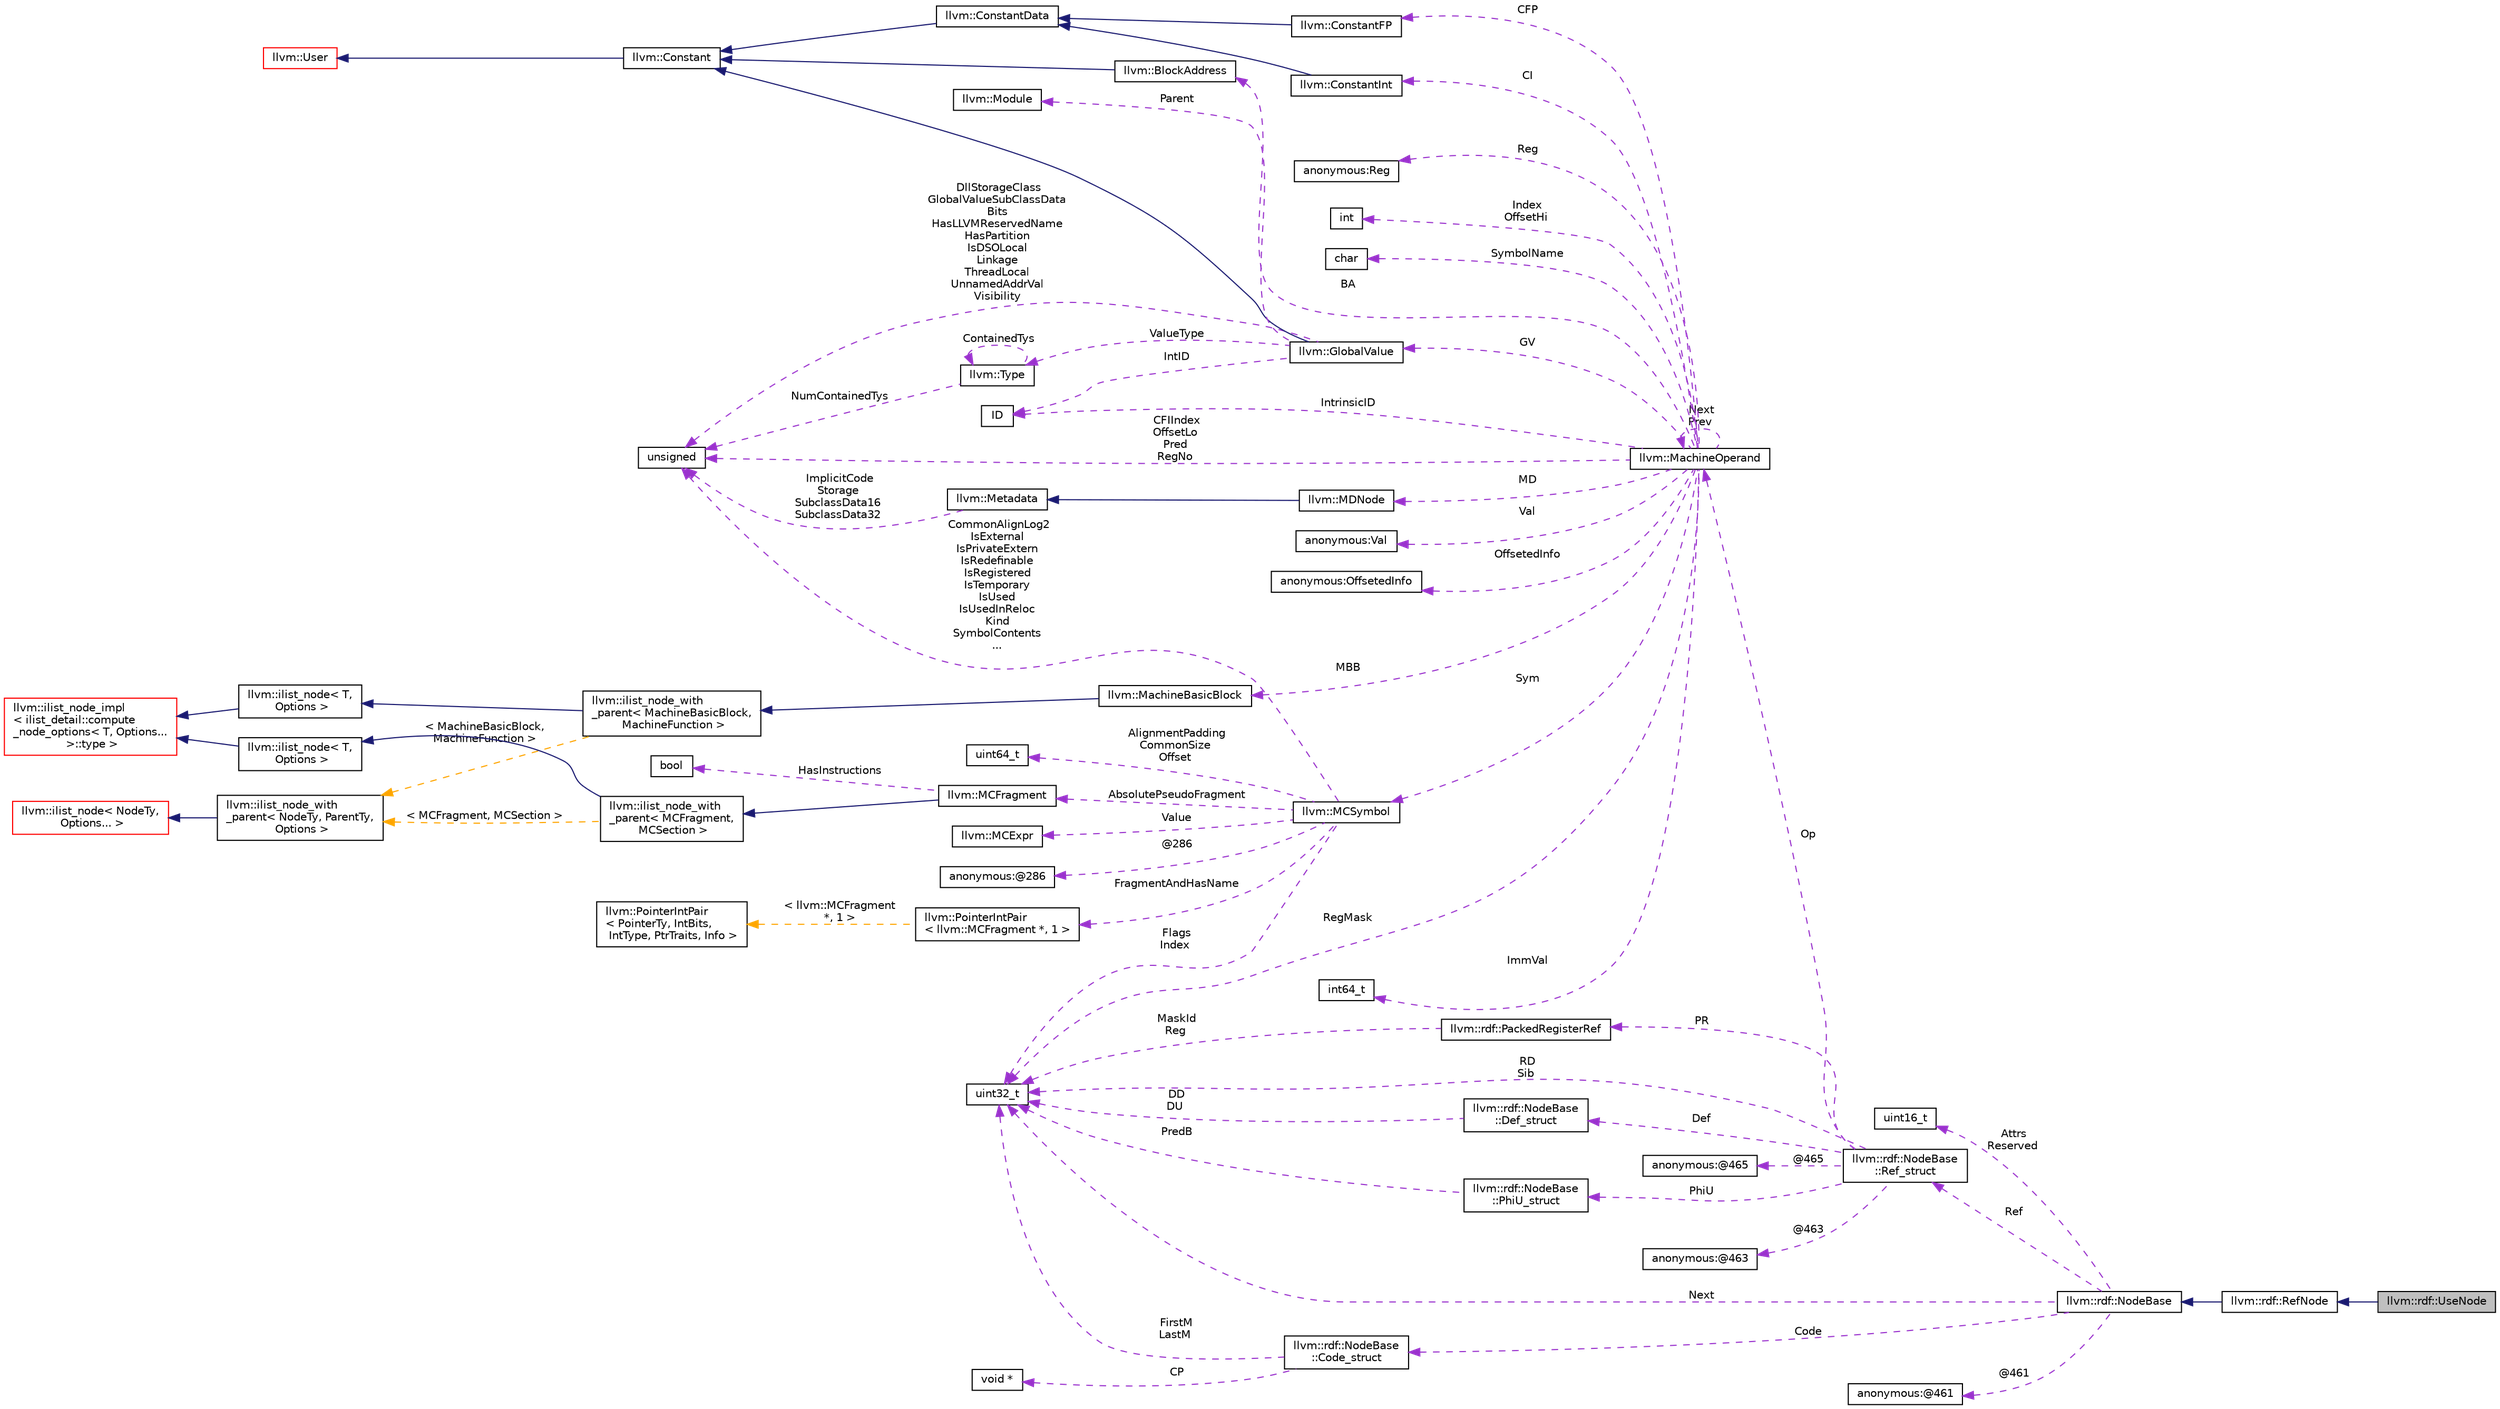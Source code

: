 digraph "llvm::rdf::UseNode"
{
 // LATEX_PDF_SIZE
  bgcolor="transparent";
  edge [fontname="Helvetica",fontsize="10",labelfontname="Helvetica",labelfontsize="10"];
  node [fontname="Helvetica",fontsize="10",shape="box"];
  rankdir="LR";
  Node1 [label="llvm::rdf::UseNode",height=0.2,width=0.4,color="black", fillcolor="grey75", style="filled", fontcolor="black",tooltip=" "];
  Node2 -> Node1 [dir="back",color="midnightblue",fontsize="10",style="solid",fontname="Helvetica"];
  Node2 [label="llvm::rdf::RefNode",height=0.2,width=0.4,color="black",URL="$structllvm_1_1rdf_1_1RefNode.html",tooltip=" "];
  Node3 -> Node2 [dir="back",color="midnightblue",fontsize="10",style="solid",fontname="Helvetica"];
  Node3 [label="llvm::rdf::NodeBase",height=0.2,width=0.4,color="black",URL="$structllvm_1_1rdf_1_1NodeBase.html",tooltip=" "];
  Node4 -> Node3 [dir="back",color="darkorchid3",fontsize="10",style="dashed",label=" Attrs\nReserved" ,fontname="Helvetica"];
  Node4 [label="uint16_t",height=0.2,width=0.4,color="black",tooltip=" "];
  Node5 -> Node3 [dir="back",color="darkorchid3",fontsize="10",style="dashed",label=" Next" ,fontname="Helvetica"];
  Node5 [label="uint32_t",height=0.2,width=0.4,color="black",URL="$classuint32__t.html",tooltip=" "];
  Node6 -> Node3 [dir="back",color="darkorchid3",fontsize="10",style="dashed",label=" Ref" ,fontname="Helvetica"];
  Node6 [label="llvm::rdf::NodeBase\l::Ref_struct",height=0.2,width=0.4,color="black",URL="$structllvm_1_1rdf_1_1NodeBase_1_1Ref__struct.html",tooltip=" "];
  Node5 -> Node6 [dir="back",color="darkorchid3",fontsize="10",style="dashed",label=" RD\nSib" ,fontname="Helvetica"];
  Node7 -> Node6 [dir="back",color="darkorchid3",fontsize="10",style="dashed",label=" Def" ,fontname="Helvetica"];
  Node7 [label="llvm::rdf::NodeBase\l::Def_struct",height=0.2,width=0.4,color="black",URL="$structllvm_1_1rdf_1_1NodeBase_1_1Def__struct.html",tooltip=" "];
  Node5 -> Node7 [dir="back",color="darkorchid3",fontsize="10",style="dashed",label=" DD\nDU" ,fontname="Helvetica"];
  Node8 -> Node6 [dir="back",color="darkorchid3",fontsize="10",style="dashed",label=" PhiU" ,fontname="Helvetica"];
  Node8 [label="llvm::rdf::NodeBase\l::PhiU_struct",height=0.2,width=0.4,color="black",URL="$structllvm_1_1rdf_1_1NodeBase_1_1PhiU__struct.html",tooltip=" "];
  Node5 -> Node8 [dir="back",color="darkorchid3",fontsize="10",style="dashed",label=" PredB" ,fontname="Helvetica"];
  Node9 -> Node6 [dir="back",color="darkorchid3",fontsize="10",style="dashed",label=" @463" ,fontname="Helvetica"];
  Node9 [label="anonymous:@463",height=0.2,width=0.4,color="black",tooltip=" "];
  Node10 -> Node6 [dir="back",color="darkorchid3",fontsize="10",style="dashed",label=" Op" ,fontname="Helvetica"];
  Node10 [label="llvm::MachineOperand",height=0.2,width=0.4,color="black",URL="$classllvm_1_1MachineOperand.html",tooltip="MachineOperand class - Representation of each machine instruction operand."];
  Node11 -> Node10 [dir="back",color="darkorchid3",fontsize="10",style="dashed",label=" CFIIndex\nOffsetLo\nPred\nRegNo" ,fontname="Helvetica"];
  Node11 [label="unsigned",height=0.2,width=0.4,color="black",URL="$classunsigned.html",tooltip=" "];
  Node12 -> Node10 [dir="back",color="darkorchid3",fontsize="10",style="dashed",label=" MBB" ,fontname="Helvetica"];
  Node12 [label="llvm::MachineBasicBlock",height=0.2,width=0.4,color="black",URL="$classllvm_1_1MachineBasicBlock.html",tooltip=" "];
  Node13 -> Node12 [dir="back",color="midnightblue",fontsize="10",style="solid",fontname="Helvetica"];
  Node13 [label="llvm::ilist_node_with\l_parent\< MachineBasicBlock,\l MachineFunction \>",height=0.2,width=0.4,color="black",URL="$classllvm_1_1ilist__node__with__parent.html",tooltip=" "];
  Node14 -> Node13 [dir="back",color="midnightblue",fontsize="10",style="solid",fontname="Helvetica"];
  Node14 [label="llvm::ilist_node\< T,\l Options \>",height=0.2,width=0.4,color="black",URL="$classllvm_1_1ilist__node.html",tooltip=" "];
  Node15 -> Node14 [dir="back",color="midnightblue",fontsize="10",style="solid",fontname="Helvetica"];
  Node15 [label="llvm::ilist_node_impl\l\< ilist_detail::compute\l_node_options\< T, Options...\l \>::type \>",height=0.2,width=0.4,color="red",URL="$classllvm_1_1ilist__node__impl.html",tooltip=" "];
  Node18 -> Node13 [dir="back",color="orange",fontsize="10",style="dashed",label=" \< MachineBasicBlock,\l MachineFunction \>" ,fontname="Helvetica"];
  Node18 [label="llvm::ilist_node_with\l_parent\< NodeTy, ParentTy,\l Options \>",height=0.2,width=0.4,color="black",URL="$classllvm_1_1ilist__node__with__parent.html",tooltip="An ilist node that can access its parent list."];
  Node19 -> Node18 [dir="back",color="midnightblue",fontsize="10",style="solid",fontname="Helvetica"];
  Node19 [label="llvm::ilist_node\< NodeTy,\l Options... \>",height=0.2,width=0.4,color="red",URL="$classllvm_1_1ilist__node.html",tooltip=" "];
  Node22 -> Node10 [dir="back",color="darkorchid3",fontsize="10",style="dashed",label=" CFP" ,fontname="Helvetica"];
  Node22 [label="llvm::ConstantFP",height=0.2,width=0.4,color="black",URL="$classllvm_1_1ConstantFP.html",tooltip="ConstantFP - Floating Point Values [float, double]."];
  Node23 -> Node22 [dir="back",color="midnightblue",fontsize="10",style="solid",fontname="Helvetica"];
  Node23 [label="llvm::ConstantData",height=0.2,width=0.4,color="black",URL="$classllvm_1_1ConstantData.html",tooltip="Base class for constants with no operands."];
  Node24 -> Node23 [dir="back",color="midnightblue",fontsize="10",style="solid",fontname="Helvetica"];
  Node24 [label="llvm::Constant",height=0.2,width=0.4,color="black",URL="$classllvm_1_1Constant.html",tooltip="This is an important base class in LLVM."];
  Node25 -> Node24 [dir="back",color="midnightblue",fontsize="10",style="solid",fontname="Helvetica"];
  Node25 [label="llvm::User",height=0.2,width=0.4,color="red",URL="$classllvm_1_1User.html",tooltip=" "];
  Node27 -> Node10 [dir="back",color="darkorchid3",fontsize="10",style="dashed",label=" CI" ,fontname="Helvetica"];
  Node27 [label="llvm::ConstantInt",height=0.2,width=0.4,color="black",URL="$classllvm_1_1ConstantInt.html",tooltip="This is the shared class of boolean and integer constants."];
  Node23 -> Node27 [dir="back",color="midnightblue",fontsize="10",style="solid",fontname="Helvetica"];
  Node28 -> Node10 [dir="back",color="darkorchid3",fontsize="10",style="dashed",label=" ImmVal" ,fontname="Helvetica"];
  Node28 [label="int64_t",height=0.2,width=0.4,color="black",tooltip=" "];
  Node5 -> Node10 [dir="back",color="darkorchid3",fontsize="10",style="dashed",label=" RegMask" ,fontname="Helvetica"];
  Node29 -> Node10 [dir="back",color="darkorchid3",fontsize="10",style="dashed",label=" MD" ,fontname="Helvetica"];
  Node29 [label="llvm::MDNode",height=0.2,width=0.4,color="black",URL="$classllvm_1_1MDNode.html",tooltip="Metadata node."];
  Node30 -> Node29 [dir="back",color="midnightblue",fontsize="10",style="solid",fontname="Helvetica"];
  Node30 [label="llvm::Metadata",height=0.2,width=0.4,color="black",URL="$classllvm_1_1Metadata.html",tooltip="Root of the metadata hierarchy."];
  Node11 -> Node30 [dir="back",color="darkorchid3",fontsize="10",style="dashed",label=" ImplicitCode\nStorage\nSubclassData16\nSubclassData32" ,fontname="Helvetica"];
  Node31 -> Node10 [dir="back",color="darkorchid3",fontsize="10",style="dashed",label=" Sym" ,fontname="Helvetica"];
  Node31 [label="llvm::MCSymbol",height=0.2,width=0.4,color="black",URL="$classllvm_1_1MCSymbol.html",tooltip="MCSymbol - Instances of this class represent a symbol name in the MC file, and MCSymbols are created ..."];
  Node32 -> Node31 [dir="back",color="darkorchid3",fontsize="10",style="dashed",label=" AbsolutePseudoFragment" ,fontname="Helvetica"];
  Node32 [label="llvm::MCFragment",height=0.2,width=0.4,color="black",URL="$classllvm_1_1MCFragment.html",tooltip=" "];
  Node33 -> Node32 [dir="back",color="midnightblue",fontsize="10",style="solid",fontname="Helvetica"];
  Node33 [label="llvm::ilist_node_with\l_parent\< MCFragment,\l MCSection \>",height=0.2,width=0.4,color="black",URL="$classllvm_1_1ilist__node__with__parent.html",tooltip=" "];
  Node34 -> Node33 [dir="back",color="midnightblue",fontsize="10",style="solid",fontname="Helvetica"];
  Node34 [label="llvm::ilist_node\< T,\l Options \>",height=0.2,width=0.4,color="black",URL="$classllvm_1_1ilist__node.html",tooltip=" "];
  Node15 -> Node34 [dir="back",color="midnightblue",fontsize="10",style="solid",fontname="Helvetica"];
  Node18 -> Node33 [dir="back",color="orange",fontsize="10",style="dashed",label=" \< MCFragment, MCSection \>" ,fontname="Helvetica"];
  Node35 -> Node32 [dir="back",color="darkorchid3",fontsize="10",style="dashed",label=" HasInstructions" ,fontname="Helvetica"];
  Node35 [label="bool",height=0.2,width=0.4,color="black",URL="$classbool.html",tooltip=" "];
  Node36 -> Node31 [dir="back",color="darkorchid3",fontsize="10",style="dashed",label=" FragmentAndHasName" ,fontname="Helvetica"];
  Node36 [label="llvm::PointerIntPair\l\< llvm::MCFragment *, 1 \>",height=0.2,width=0.4,color="black",URL="$classllvm_1_1PointerIntPair.html",tooltip=" "];
  Node37 -> Node36 [dir="back",color="orange",fontsize="10",style="dashed",label=" \< llvm::MCFragment\l *, 1 \>" ,fontname="Helvetica"];
  Node37 [label="llvm::PointerIntPair\l\< PointerTy, IntBits,\l IntType, PtrTraits, Info \>",height=0.2,width=0.4,color="black",URL="$classllvm_1_1PointerIntPair.html",tooltip="PointerIntPair - This class implements a pair of a pointer and small integer."];
  Node11 -> Node31 [dir="back",color="darkorchid3",fontsize="10",style="dashed",label=" CommonAlignLog2\nIsExternal\nIsPrivateExtern\nIsRedefinable\nIsRegistered\nIsTemporary\nIsUsed\nIsUsedInReloc\nKind\nSymbolContents\n..." ,fontname="Helvetica"];
  Node5 -> Node31 [dir="back",color="darkorchid3",fontsize="10",style="dashed",label=" Flags\nIndex" ,fontname="Helvetica"];
  Node38 -> Node31 [dir="back",color="darkorchid3",fontsize="10",style="dashed",label=" AlignmentPadding\nCommonSize\nOffset" ,fontname="Helvetica"];
  Node38 [label="uint64_t",height=0.2,width=0.4,color="black",tooltip=" "];
  Node39 -> Node31 [dir="back",color="darkorchid3",fontsize="10",style="dashed",label=" Value" ,fontname="Helvetica"];
  Node39 [label="llvm::MCExpr",height=0.2,width=0.4,color="black",URL="$classllvm_1_1MCExpr.html",tooltip="Base class for the full range of assembler expressions which are needed for parsing."];
  Node40 -> Node31 [dir="back",color="darkorchid3",fontsize="10",style="dashed",label=" @286" ,fontname="Helvetica"];
  Node40 [label="anonymous:@286",height=0.2,width=0.4,color="black",tooltip=" "];
  Node41 -> Node10 [dir="back",color="darkorchid3",fontsize="10",style="dashed",label=" IntrinsicID" ,fontname="Helvetica"];
  Node41 [label="ID",height=0.2,width=0.4,color="black",tooltip=" "];
  Node10 -> Node10 [dir="back",color="darkorchid3",fontsize="10",style="dashed",label=" Next\nPrev" ,fontname="Helvetica"];
  Node42 -> Node10 [dir="back",color="darkorchid3",fontsize="10",style="dashed",label=" Reg" ,fontname="Helvetica"];
  Node42 [label="anonymous:Reg",height=0.2,width=0.4,color="black",tooltip=" "];
  Node43 -> Node10 [dir="back",color="darkorchid3",fontsize="10",style="dashed",label=" Index\nOffsetHi" ,fontname="Helvetica"];
  Node43 [label="int",height=0.2,width=0.4,color="black",tooltip=" "];
  Node44 -> Node10 [dir="back",color="darkorchid3",fontsize="10",style="dashed",label=" SymbolName" ,fontname="Helvetica"];
  Node44 [label="char",height=0.2,width=0.4,color="black",URL="$classchar.html",tooltip=" "];
  Node45 -> Node10 [dir="back",color="darkorchid3",fontsize="10",style="dashed",label=" GV" ,fontname="Helvetica"];
  Node45 [label="llvm::GlobalValue",height=0.2,width=0.4,color="black",URL="$classllvm_1_1GlobalValue.html",tooltip=" "];
  Node24 -> Node45 [dir="back",color="midnightblue",fontsize="10",style="solid",fontname="Helvetica"];
  Node46 -> Node45 [dir="back",color="darkorchid3",fontsize="10",style="dashed",label=" ValueType" ,fontname="Helvetica"];
  Node46 [label="llvm::Type",height=0.2,width=0.4,color="black",URL="$classllvm_1_1Type.html",tooltip="The instances of the Type class are immutable: once they are created, they are never changed."];
  Node11 -> Node46 [dir="back",color="darkorchid3",fontsize="10",style="dashed",label=" NumContainedTys" ,fontname="Helvetica"];
  Node46 -> Node46 [dir="back",color="darkorchid3",fontsize="10",style="dashed",label=" ContainedTys" ,fontname="Helvetica"];
  Node11 -> Node45 [dir="back",color="darkorchid3",fontsize="10",style="dashed",label=" DllStorageClass\nGlobalValueSubClassData\lBits\nHasLLVMReservedName\nHasPartition\nIsDSOLocal\nLinkage\nThreadLocal\nUnnamedAddrVal\nVisibility" ,fontname="Helvetica"];
  Node41 -> Node45 [dir="back",color="darkorchid3",fontsize="10",style="dashed",label=" IntID" ,fontname="Helvetica"];
  Node47 -> Node45 [dir="back",color="darkorchid3",fontsize="10",style="dashed",label=" Parent" ,fontname="Helvetica"];
  Node47 [label="llvm::Module",height=0.2,width=0.4,color="black",URL="$classllvm_1_1Module.html",tooltip="A Module instance is used to store all the information related to an LLVM module."];
  Node48 -> Node10 [dir="back",color="darkorchid3",fontsize="10",style="dashed",label=" BA" ,fontname="Helvetica"];
  Node48 [label="llvm::BlockAddress",height=0.2,width=0.4,color="black",URL="$classllvm_1_1BlockAddress.html",tooltip="The address of a basic block."];
  Node24 -> Node48 [dir="back",color="midnightblue",fontsize="10",style="solid",fontname="Helvetica"];
  Node49 -> Node10 [dir="back",color="darkorchid3",fontsize="10",style="dashed",label=" Val" ,fontname="Helvetica"];
  Node49 [label="anonymous:Val",height=0.2,width=0.4,color="black",tooltip=" "];
  Node50 -> Node10 [dir="back",color="darkorchid3",fontsize="10",style="dashed",label=" OffsetedInfo" ,fontname="Helvetica"];
  Node50 [label="anonymous:OffsetedInfo",height=0.2,width=0.4,color="black",tooltip=" "];
  Node51 -> Node6 [dir="back",color="darkorchid3",fontsize="10",style="dashed",label=" PR" ,fontname="Helvetica"];
  Node51 [label="llvm::rdf::PackedRegisterRef",height=0.2,width=0.4,color="black",URL="$structllvm_1_1rdf_1_1PackedRegisterRef.html",tooltip=" "];
  Node5 -> Node51 [dir="back",color="darkorchid3",fontsize="10",style="dashed",label=" MaskId\nReg" ,fontname="Helvetica"];
  Node52 -> Node6 [dir="back",color="darkorchid3",fontsize="10",style="dashed",label=" @465" ,fontname="Helvetica"];
  Node52 [label="anonymous:@465",height=0.2,width=0.4,color="black",tooltip=" "];
  Node53 -> Node3 [dir="back",color="darkorchid3",fontsize="10",style="dashed",label=" Code" ,fontname="Helvetica"];
  Node53 [label="llvm::rdf::NodeBase\l::Code_struct",height=0.2,width=0.4,color="black",URL="$structllvm_1_1rdf_1_1NodeBase_1_1Code__struct.html",tooltip=" "];
  Node54 -> Node53 [dir="back",color="darkorchid3",fontsize="10",style="dashed",label=" CP" ,fontname="Helvetica"];
  Node54 [label="void *",height=0.2,width=0.4,color="black",tooltip=" "];
  Node5 -> Node53 [dir="back",color="darkorchid3",fontsize="10",style="dashed",label=" FirstM\nLastM" ,fontname="Helvetica"];
  Node55 -> Node3 [dir="back",color="darkorchid3",fontsize="10",style="dashed",label=" @461" ,fontname="Helvetica"];
  Node55 [label="anonymous:@461",height=0.2,width=0.4,color="black",tooltip=" "];
}
